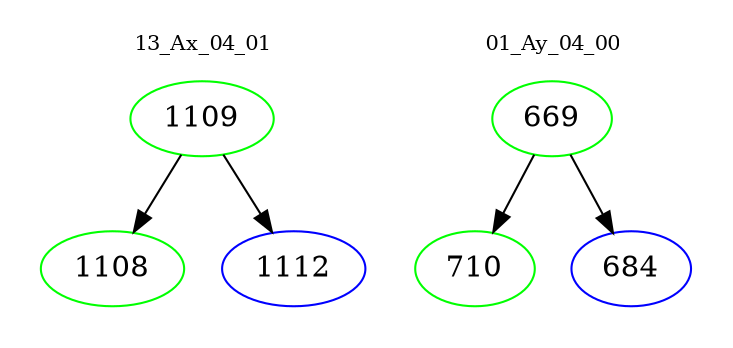 digraph{
subgraph cluster_0 {
color = white
label = "13_Ax_04_01";
fontsize=10;
T0_1109 [label="1109", color="green"]
T0_1109 -> T0_1108 [color="black"]
T0_1108 [label="1108", color="green"]
T0_1109 -> T0_1112 [color="black"]
T0_1112 [label="1112", color="blue"]
}
subgraph cluster_1 {
color = white
label = "01_Ay_04_00";
fontsize=10;
T1_669 [label="669", color="green"]
T1_669 -> T1_710 [color="black"]
T1_710 [label="710", color="green"]
T1_669 -> T1_684 [color="black"]
T1_684 [label="684", color="blue"]
}
}
